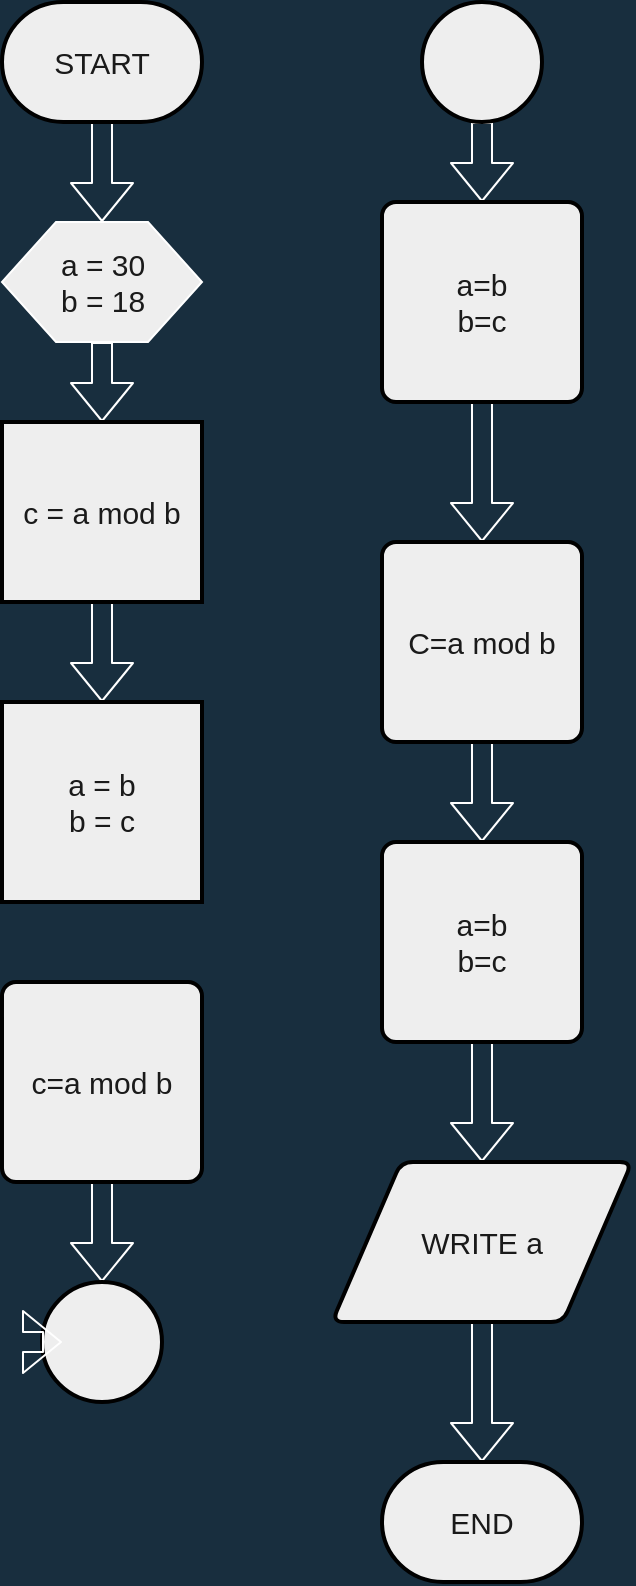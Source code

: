 <mxfile version="14.9.6" type="github">
  <diagram id="C5RBs43oDa-KdzZeNtuy" name="Page-1">
    <mxGraphModel dx="1240" dy="694" grid="1" gridSize="10" guides="1" tooltips="1" connect="1" arrows="1" fold="1" page="1" pageScale="1" pageWidth="827" pageHeight="1169" background="#182E3E" math="0" shadow="0">
      <root>
        <mxCell id="WIyWlLk6GJQsqaUBKTNV-0" />
        <mxCell id="WIyWlLk6GJQsqaUBKTNV-1" parent="WIyWlLk6GJQsqaUBKTNV-0" />
        <mxCell id="WIyWlLk6GJQsqaUBKTNV-2" value="" style="html=1;jettySize=auto;orthogonalLoop=1;fontSize=11;endArrow=block;endFill=0;endSize=8;strokeWidth=1;shadow=0;labelBackgroundColor=none;edgeStyle=orthogonalEdgeStyle;strokeColor=#FFFFFF;fontColor=#FFFFFF;" parent="WIyWlLk6GJQsqaUBKTNV-1" target="WIyWlLk6GJQsqaUBKTNV-6" edge="1">
          <mxGeometry relative="1" as="geometry">
            <mxPoint x="220" y="120" as="sourcePoint" />
          </mxGeometry>
        </mxCell>
        <mxCell id="WIyWlLk6GJQsqaUBKTNV-4" value="Yes" style="html=1;jettySize=auto;orthogonalLoop=1;fontSize=11;endArrow=block;endFill=0;endSize=8;strokeWidth=1;shadow=0;labelBackgroundColor=none;edgeStyle=orthogonalEdgeStyle;strokeColor=#FFFFFF;fontColor=#FFFFFF;" parent="WIyWlLk6GJQsqaUBKTNV-1" target="WIyWlLk6GJQsqaUBKTNV-10" edge="1">
          <mxGeometry y="20" relative="1" as="geometry">
            <mxPoint as="offset" />
            <mxPoint x="220" y="250" as="sourcePoint" />
          </mxGeometry>
        </mxCell>
        <mxCell id="WIyWlLk6GJQsqaUBKTNV-5" value="No" style="edgeStyle=orthogonalEdgeStyle;html=1;jettySize=auto;orthogonalLoop=1;fontSize=11;endArrow=block;endFill=0;endSize=8;strokeWidth=1;shadow=0;labelBackgroundColor=none;strokeColor=#FFFFFF;fontColor=#FFFFFF;" parent="WIyWlLk6GJQsqaUBKTNV-1" target="WIyWlLk6GJQsqaUBKTNV-7" edge="1">
          <mxGeometry y="10" relative="1" as="geometry">
            <mxPoint as="offset" />
            <mxPoint x="270" y="210" as="sourcePoint" />
          </mxGeometry>
        </mxCell>
        <mxCell id="WIyWlLk6GJQsqaUBKTNV-8" value="No" style="html=1;jettySize=auto;orthogonalLoop=1;fontSize=11;endArrow=block;endFill=0;endSize=8;strokeWidth=1;shadow=0;labelBackgroundColor=none;edgeStyle=orthogonalEdgeStyle;strokeColor=#FFFFFF;fontColor=#FFFFFF;" parent="WIyWlLk6GJQsqaUBKTNV-1" target="WIyWlLk6GJQsqaUBKTNV-11" edge="1">
          <mxGeometry x="0.333" y="20" relative="1" as="geometry">
            <mxPoint as="offset" />
            <mxPoint x="220" y="370" as="sourcePoint" />
          </mxGeometry>
        </mxCell>
        <mxCell id="WIyWlLk6GJQsqaUBKTNV-9" value="Yes" style="edgeStyle=orthogonalEdgeStyle;html=1;jettySize=auto;orthogonalLoop=1;fontSize=11;endArrow=block;endFill=0;endSize=8;strokeWidth=1;shadow=0;labelBackgroundColor=none;strokeColor=#FFFFFF;fontColor=#FFFFFF;" parent="WIyWlLk6GJQsqaUBKTNV-1" target="WIyWlLk6GJQsqaUBKTNV-12" edge="1">
          <mxGeometry y="10" relative="1" as="geometry">
            <mxPoint as="offset" />
            <mxPoint x="270" y="330" as="sourcePoint" />
          </mxGeometry>
        </mxCell>
        <mxCell id="52YgMZNU1bwDwGNeF70M-12" style="sketch=0;orthogonalLoop=1;jettySize=auto;html=1;entryX=0.5;entryY=0;entryDx=0;entryDy=0;fontColor=#FFFFFF;strokeColor=#FFFFFF;elbow=vertical;shape=flexArrow;edgeStyle=orthogonalEdgeStyle;" edge="1" parent="WIyWlLk6GJQsqaUBKTNV-1" source="52YgMZNU1bwDwGNeF70M-8" target="52YgMZNU1bwDwGNeF70M-11">
          <mxGeometry relative="1" as="geometry" />
        </mxCell>
        <mxCell id="52YgMZNU1bwDwGNeF70M-8" value="" style="verticalLabelPosition=bottom;verticalAlign=top;html=1;shape=hexagon;perimeter=hexagonPerimeter2;arcSize=6;size=0.27;sketch=0;fontColor=#1A1A1A;strokeColor=#FFFFFF;fillColor=#EEEEEE;" vertex="1" parent="WIyWlLk6GJQsqaUBKTNV-1">
          <mxGeometry x="200" y="180" width="100" height="60" as="geometry" />
        </mxCell>
        <mxCell id="52YgMZNU1bwDwGNeF70M-9" value="&lt;div style=&quot;font-size: 15px;&quot;&gt;a = 30&lt;/div&gt;&lt;div style=&quot;font-size: 15px;&quot;&gt;b = 18&lt;br style=&quot;font-size: 15px;&quot;&gt;&lt;/div&gt;" style="text;html=1;resizable=0;autosize=1;align=center;verticalAlign=middle;points=[];fillColor=none;strokeColor=none;sketch=0;fontColor=#1A1A1A;fontSize=15;" vertex="1" parent="WIyWlLk6GJQsqaUBKTNV-1">
          <mxGeometry x="220" y="190" width="60" height="40" as="geometry" />
        </mxCell>
        <mxCell id="52YgMZNU1bwDwGNeF70M-14" style="rounded=1;sketch=0;orthogonalLoop=1;jettySize=auto;html=1;entryX=0.5;entryY=0;entryDx=0;entryDy=0;fontSize=15;fontColor=#FFFFFF;strokeColor=#FFFFFF;elbow=vertical;shape=flexArrow;edgeStyle=orthogonalEdgeStyle;" edge="1" parent="WIyWlLk6GJQsqaUBKTNV-1" source="52YgMZNU1bwDwGNeF70M-11" target="52YgMZNU1bwDwGNeF70M-13">
          <mxGeometry relative="1" as="geometry" />
        </mxCell>
        <mxCell id="52YgMZNU1bwDwGNeF70M-11" value="c = a mod b" style="whiteSpace=wrap;absoluteArcSize=1;arcSize=14;strokeWidth=2;sketch=0;fontColor=#1A1A1A;fillColor=#EEEEEE;html=1;fontSize=15;" vertex="1" parent="WIyWlLk6GJQsqaUBKTNV-1">
          <mxGeometry x="200" y="280" width="100" height="90" as="geometry" />
        </mxCell>
        <mxCell id="52YgMZNU1bwDwGNeF70M-13" value="&lt;div style=&quot;font-size: 15px;&quot;&gt;a = b &lt;br style=&quot;font-size: 15px;&quot;&gt;&lt;/div&gt;&lt;div style=&quot;font-size: 15px;&quot;&gt;b = c&lt;br style=&quot;font-size: 15px;&quot;&gt;&lt;/div&gt;" style="whiteSpace=wrap;html=1;absoluteArcSize=1;arcSize=14;strokeWidth=2;sketch=0;fontColor=#1A1A1A;fillColor=#EEEEEE;fontSize=15;" vertex="1" parent="WIyWlLk6GJQsqaUBKTNV-1">
          <mxGeometry x="200" y="420" width="100" height="100" as="geometry" />
        </mxCell>
        <mxCell id="52YgMZNU1bwDwGNeF70M-24" style="rounded=1;sketch=0;orthogonalLoop=1;jettySize=auto;html=1;exitX=0.5;exitY=1;exitDx=0;exitDy=0;entryX=0.5;entryY=0;entryDx=0;entryDy=0;entryPerimeter=0;fontSize=15;fontColor=#FFFFFF;strokeColor=#FFFFFF;elbow=vertical;shape=flexArrow;edgeStyle=orthogonalEdgeStyle;" edge="1" parent="WIyWlLk6GJQsqaUBKTNV-1" source="52YgMZNU1bwDwGNeF70M-15" target="52YgMZNU1bwDwGNeF70M-22">
          <mxGeometry relative="1" as="geometry" />
        </mxCell>
        <mxCell id="52YgMZNU1bwDwGNeF70M-15" value="c=a mod b" style="rounded=1;whiteSpace=wrap;html=1;absoluteArcSize=1;arcSize=14;strokeWidth=2;sketch=0;fontSize=15;fontColor=#1A1A1A;fillColor=#EEEEEE;" vertex="1" parent="WIyWlLk6GJQsqaUBKTNV-1">
          <mxGeometry x="200" y="560" width="100" height="100" as="geometry" />
        </mxCell>
        <mxCell id="52YgMZNU1bwDwGNeF70M-20" style="rounded=1;sketch=0;orthogonalLoop=1;jettySize=auto;html=1;entryX=0.5;entryY=0;entryDx=0;entryDy=0;fontSize=15;fontColor=#FFFFFF;strokeColor=#FFFFFF;elbow=vertical;shape=flexArrow;edgeStyle=orthogonalEdgeStyle;" edge="1" parent="WIyWlLk6GJQsqaUBKTNV-1" source="52YgMZNU1bwDwGNeF70M-16" target="52YgMZNU1bwDwGNeF70M-8">
          <mxGeometry relative="1" as="geometry" />
        </mxCell>
        <mxCell id="52YgMZNU1bwDwGNeF70M-16" value="START" style="strokeWidth=2;html=1;shape=mxgraph.flowchart.terminator;whiteSpace=wrap;sketch=0;fontSize=15;fontColor=#1A1A1A;fillColor=#EEEEEE;" vertex="1" parent="WIyWlLk6GJQsqaUBKTNV-1">
          <mxGeometry x="200" y="70" width="100" height="60" as="geometry" />
        </mxCell>
        <mxCell id="52YgMZNU1bwDwGNeF70M-22" value="" style="strokeWidth=2;html=1;shape=mxgraph.flowchart.start_2;whiteSpace=wrap;sketch=0;fontSize=15;fontColor=#1A1A1A;fillColor=#EEEEEE;" vertex="1" parent="WIyWlLk6GJQsqaUBKTNV-1">
          <mxGeometry x="220" y="710" width="60" height="60" as="geometry" />
        </mxCell>
        <mxCell id="52YgMZNU1bwDwGNeF70M-30" style="rounded=1;sketch=0;orthogonalLoop=1;jettySize=auto;html=1;exitX=0.5;exitY=1;exitDx=0;exitDy=0;exitPerimeter=0;entryX=0.5;entryY=0;entryDx=0;entryDy=0;fontSize=15;fontColor=#FFFFFF;strokeColor=#FFFFFF;elbow=vertical;shape=flexArrow;edgeStyle=orthogonalEdgeStyle;" edge="1" parent="WIyWlLk6GJQsqaUBKTNV-1" source="52YgMZNU1bwDwGNeF70M-25" target="52YgMZNU1bwDwGNeF70M-27">
          <mxGeometry relative="1" as="geometry" />
        </mxCell>
        <mxCell id="52YgMZNU1bwDwGNeF70M-25" value="" style="strokeWidth=2;html=1;shape=mxgraph.flowchart.start_2;whiteSpace=wrap;sketch=0;fontSize=15;fontColor=#1A1A1A;fillColor=#EEEEEE;" vertex="1" parent="WIyWlLk6GJQsqaUBKTNV-1">
          <mxGeometry x="410" y="70" width="60" height="60" as="geometry" />
        </mxCell>
        <mxCell id="52YgMZNU1bwDwGNeF70M-26" style="rounded=1;sketch=0;orthogonalLoop=1;jettySize=auto;html=1;exitX=0;exitY=0.5;exitDx=0;exitDy=0;exitPerimeter=0;entryX=0.167;entryY=0.505;entryDx=0;entryDy=0;entryPerimeter=0;fontSize=15;fontColor=#FFFFFF;strokeColor=#FFFFFF;elbow=vertical;shape=flexArrow;edgeStyle=orthogonalEdgeStyle;" edge="1" parent="WIyWlLk6GJQsqaUBKTNV-1" source="52YgMZNU1bwDwGNeF70M-22" target="52YgMZNU1bwDwGNeF70M-22">
          <mxGeometry relative="1" as="geometry" />
        </mxCell>
        <mxCell id="52YgMZNU1bwDwGNeF70M-37" style="rounded=1;sketch=0;orthogonalLoop=1;jettySize=auto;elbow=vertical;html=1;entryX=0.5;entryY=0;entryDx=0;entryDy=0;fontSize=15;fontColor=#FFFFFF;strokeColor=#FFFFFF;shape=flexArrow;edgeStyle=orthogonalEdgeStyle;" edge="1" parent="WIyWlLk6GJQsqaUBKTNV-1" source="52YgMZNU1bwDwGNeF70M-27" target="52YgMZNU1bwDwGNeF70M-31">
          <mxGeometry relative="1" as="geometry" />
        </mxCell>
        <mxCell id="52YgMZNU1bwDwGNeF70M-27" value="a=b&#xa;b=c" style="rounded=1;whiteSpace=wrap;html=1;absoluteArcSize=1;arcSize=14;strokeWidth=2;sketch=0;fontSize=15;fontColor=#1A1A1A;fillColor=#EEEEEE;" vertex="1" parent="WIyWlLk6GJQsqaUBKTNV-1">
          <mxGeometry x="390" y="170" width="100" height="100" as="geometry" />
        </mxCell>
        <mxCell id="52YgMZNU1bwDwGNeF70M-38" style="edgeStyle=orthogonalEdgeStyle;shape=flexArrow;rounded=1;sketch=0;orthogonalLoop=1;jettySize=auto;html=1;exitX=0.5;exitY=1;exitDx=0;exitDy=0;fontSize=15;fontColor=#FFFFFF;strokeColor=#FFFFFF;" edge="1" parent="WIyWlLk6GJQsqaUBKTNV-1" source="52YgMZNU1bwDwGNeF70M-31" target="52YgMZNU1bwDwGNeF70M-32">
          <mxGeometry relative="1" as="geometry" />
        </mxCell>
        <mxCell id="52YgMZNU1bwDwGNeF70M-31" value="C=a mod b" style="rounded=1;whiteSpace=wrap;html=1;absoluteArcSize=1;arcSize=14;strokeWidth=2;sketch=0;fontSize=15;fontColor=#1A1A1A;fillColor=#EEEEEE;" vertex="1" parent="WIyWlLk6GJQsqaUBKTNV-1">
          <mxGeometry x="390" y="340" width="100" height="100" as="geometry" />
        </mxCell>
        <mxCell id="52YgMZNU1bwDwGNeF70M-39" style="edgeStyle=orthogonalEdgeStyle;shape=flexArrow;rounded=1;sketch=0;orthogonalLoop=1;jettySize=auto;html=1;fontSize=15;fontColor=#FFFFFF;strokeColor=#FFFFFF;" edge="1" parent="WIyWlLk6GJQsqaUBKTNV-1" source="52YgMZNU1bwDwGNeF70M-32" target="52YgMZNU1bwDwGNeF70M-33">
          <mxGeometry relative="1" as="geometry" />
        </mxCell>
        <mxCell id="52YgMZNU1bwDwGNeF70M-32" value="a=b&#xa;b=c" style="rounded=1;whiteSpace=wrap;html=1;absoluteArcSize=1;arcSize=14;strokeWidth=2;sketch=0;fontSize=15;fontColor=#1A1A1A;fillColor=#EEEEEE;" vertex="1" parent="WIyWlLk6GJQsqaUBKTNV-1">
          <mxGeometry x="390" y="490" width="100" height="100" as="geometry" />
        </mxCell>
        <mxCell id="52YgMZNU1bwDwGNeF70M-40" style="edgeStyle=orthogonalEdgeStyle;shape=flexArrow;rounded=1;sketch=0;orthogonalLoop=1;jettySize=auto;html=1;exitX=0.5;exitY=1;exitDx=0;exitDy=0;fontSize=15;fontColor=#FFFFFF;strokeColor=#FFFFFF;" edge="1" parent="WIyWlLk6GJQsqaUBKTNV-1" source="52YgMZNU1bwDwGNeF70M-33" target="52YgMZNU1bwDwGNeF70M-34">
          <mxGeometry relative="1" as="geometry" />
        </mxCell>
        <mxCell id="52YgMZNU1bwDwGNeF70M-33" value="WRITE a" style="shape=parallelogram;html=1;strokeWidth=2;perimeter=parallelogramPerimeter;whiteSpace=wrap;rounded=1;arcSize=12;size=0.23;sketch=0;fontSize=15;fontColor=#1A1A1A;fillColor=#EEEEEE;" vertex="1" parent="WIyWlLk6GJQsqaUBKTNV-1">
          <mxGeometry x="365" y="650" width="150" height="80" as="geometry" />
        </mxCell>
        <mxCell id="52YgMZNU1bwDwGNeF70M-34" value="END" style="strokeWidth=2;html=1;shape=mxgraph.flowchart.terminator;whiteSpace=wrap;sketch=0;fontSize=15;fontColor=#1A1A1A;fillColor=#EEEEEE;" vertex="1" parent="WIyWlLk6GJQsqaUBKTNV-1">
          <mxGeometry x="390" y="800" width="100" height="60" as="geometry" />
        </mxCell>
      </root>
    </mxGraphModel>
  </diagram>
</mxfile>
